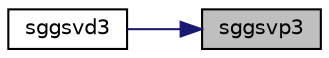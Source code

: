 digraph "sggsvp3"
{
 // LATEX_PDF_SIZE
  edge [fontname="Helvetica",fontsize="10",labelfontname="Helvetica",labelfontsize="10"];
  node [fontname="Helvetica",fontsize="10",shape=record];
  rankdir="RL";
  Node1 [label="sggsvp3",height=0.2,width=0.4,color="black", fillcolor="grey75", style="filled", fontcolor="black",tooltip="SGGSVP3"];
  Node1 -> Node2 [dir="back",color="midnightblue",fontsize="10",style="solid",fontname="Helvetica"];
  Node2 [label="sggsvd3",height=0.2,width=0.4,color="black", fillcolor="white", style="filled",URL="$sggsvd3_8f.html#a8e993bb662dabdfde3dd7c08b9b870e4",tooltip="SGGSVD3 computes the singular value decomposition (SVD) for OTHER matrices"];
}
